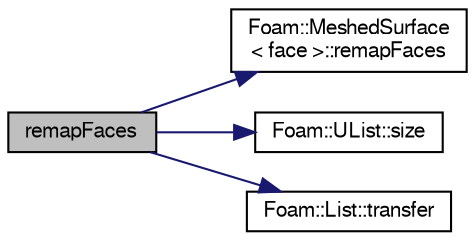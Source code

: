 digraph "remapFaces"
{
  bgcolor="transparent";
  edge [fontname="FreeSans",fontsize="10",labelfontname="FreeSans",labelfontsize="10"];
  node [fontname="FreeSans",fontsize="10",shape=record];
  rankdir="LR";
  Node26 [label="remapFaces",height=0.2,width=0.4,color="black", fillcolor="grey75", style="filled", fontcolor="black"];
  Node26 -> Node27 [color="midnightblue",fontsize="10",style="solid",fontname="FreeSans"];
  Node27 [label="Foam::MeshedSurface\l\< face \>::remapFaces",height=0.2,width=0.4,color="black",URL="$a29566.html#ac15d32161096e3b5c83b0a0dee739b65",tooltip="Set new zones from faceMap. "];
  Node26 -> Node28 [color="midnightblue",fontsize="10",style="solid",fontname="FreeSans"];
  Node28 [label="Foam::UList::size",height=0.2,width=0.4,color="black",URL="$a25698.html#a47b3bf30da1eb3ab8076b5fbe00e0494",tooltip="Return the number of elements in the UList. "];
  Node26 -> Node29 [color="midnightblue",fontsize="10",style="solid",fontname="FreeSans"];
  Node29 [label="Foam::List::transfer",height=0.2,width=0.4,color="black",URL="$a25694.html#a25ad1d2084d16b234b0cf91c07e832c0",tooltip="Transfer the contents of the argument List into this list. "];
}

